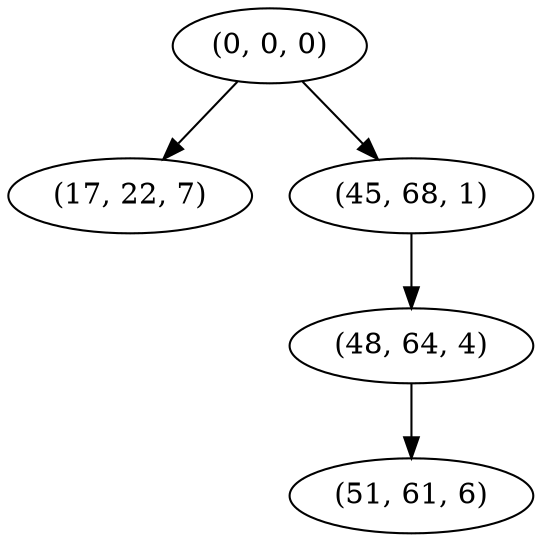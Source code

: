 digraph tree {
    "(0, 0, 0)";
    "(17, 22, 7)";
    "(45, 68, 1)";
    "(48, 64, 4)";
    "(51, 61, 6)";
    "(0, 0, 0)" -> "(17, 22, 7)";
    "(0, 0, 0)" -> "(45, 68, 1)";
    "(45, 68, 1)" -> "(48, 64, 4)";
    "(48, 64, 4)" -> "(51, 61, 6)";
}
